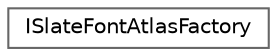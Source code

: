 digraph "Graphical Class Hierarchy"
{
 // INTERACTIVE_SVG=YES
 // LATEX_PDF_SIZE
  bgcolor="transparent";
  edge [fontname=Helvetica,fontsize=10,labelfontname=Helvetica,labelfontsize=10];
  node [fontname=Helvetica,fontsize=10,shape=box,height=0.2,width=0.4];
  rankdir="LR";
  Node0 [id="Node000000",label="ISlateFontAtlasFactory",height=0.2,width=0.4,color="grey40", fillcolor="white", style="filled",URL="$d1/d6e/classISlateFontAtlasFactory.html",tooltip=" "];
}
